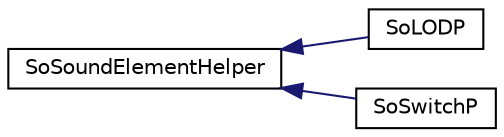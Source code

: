 digraph "Graphical Class Hierarchy"
{
 // LATEX_PDF_SIZE
  edge [fontname="Helvetica",fontsize="10",labelfontname="Helvetica",labelfontsize="10"];
  node [fontname="Helvetica",fontsize="10",shape=record];
  rankdir="LR";
  Node0 [label="SoSoundElementHelper",height=0.2,width=0.4,color="black", fillcolor="white", style="filled",URL="$classSoSoundElementHelper.html",tooltip=" "];
  Node0 -> Node1 [dir="back",color="midnightblue",fontsize="10",style="solid",fontname="Helvetica"];
  Node1 [label="SoLODP",height=0.2,width=0.4,color="black", fillcolor="white", style="filled",URL="$classSoLODP.html",tooltip=" "];
  Node0 -> Node2 [dir="back",color="midnightblue",fontsize="10",style="solid",fontname="Helvetica"];
  Node2 [label="SoSwitchP",height=0.2,width=0.4,color="black", fillcolor="white", style="filled",URL="$classSoSwitchP.html",tooltip=" "];
}
